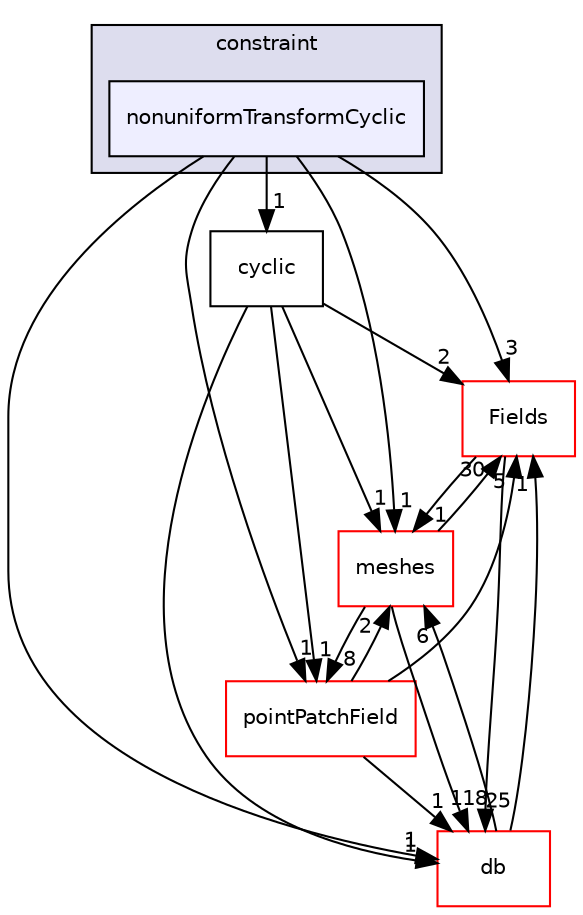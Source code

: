 digraph "src/OpenFOAM/fields/pointPatchFields/constraint/nonuniformTransformCyclic" {
  bgcolor=transparent;
  compound=true
  node [ fontsize="10", fontname="Helvetica"];
  edge [ labelfontsize="10", labelfontname="Helvetica"];
  subgraph clusterdir_c29a60990a95f573ba90840ea20f11f4 {
    graph [ bgcolor="#ddddee", pencolor="black", label="constraint" fontname="Helvetica", fontsize="10", URL="dir_c29a60990a95f573ba90840ea20f11f4.html"]
  dir_3816715bfc79467bae0a76600339fbaa [shape=box, label="nonuniformTransformCyclic", style="filled", fillcolor="#eeeeff", pencolor="black", URL="dir_3816715bfc79467bae0a76600339fbaa.html"];
  }
  dir_7d364942a13d3ce50f6681364b448a98 [shape=box label="Fields" color="red" URL="dir_7d364942a13d3ce50f6681364b448a98.html"];
  dir_4240c07897e54bf7f556ac3e98d835ef [shape=box label="cyclic" URL="dir_4240c07897e54bf7f556ac3e98d835ef.html"];
  dir_aa2423979fb45fc41c393a5db370ab21 [shape=box label="meshes" color="red" URL="dir_aa2423979fb45fc41c393a5db370ab21.html"];
  dir_63c634f7a7cfd679ac26c67fb30fc32f [shape=box label="db" color="red" URL="dir_63c634f7a7cfd679ac26c67fb30fc32f.html"];
  dir_17a9bfb76e5e1dbc9e2e32285df4aeb8 [shape=box label="pointPatchField" color="red" URL="dir_17a9bfb76e5e1dbc9e2e32285df4aeb8.html"];
  dir_7d364942a13d3ce50f6681364b448a98->dir_aa2423979fb45fc41c393a5db370ab21 [headlabel="1", labeldistance=1.5 headhref="dir_002033_002218.html"];
  dir_7d364942a13d3ce50f6681364b448a98->dir_63c634f7a7cfd679ac26c67fb30fc32f [headlabel="25", labeldistance=1.5 headhref="dir_002033_001947.html"];
  dir_4240c07897e54bf7f556ac3e98d835ef->dir_7d364942a13d3ce50f6681364b448a98 [headlabel="2", labeldistance=1.5 headhref="dir_002073_002033.html"];
  dir_4240c07897e54bf7f556ac3e98d835ef->dir_aa2423979fb45fc41c393a5db370ab21 [headlabel="1", labeldistance=1.5 headhref="dir_002073_002218.html"];
  dir_4240c07897e54bf7f556ac3e98d835ef->dir_63c634f7a7cfd679ac26c67fb30fc32f [headlabel="1", labeldistance=1.5 headhref="dir_002073_001947.html"];
  dir_4240c07897e54bf7f556ac3e98d835ef->dir_17a9bfb76e5e1dbc9e2e32285df4aeb8 [headlabel="1", labeldistance=1.5 headhref="dir_002073_002088.html"];
  dir_aa2423979fb45fc41c393a5db370ab21->dir_7d364942a13d3ce50f6681364b448a98 [headlabel="30", labeldistance=1.5 headhref="dir_002218_002033.html"];
  dir_aa2423979fb45fc41c393a5db370ab21->dir_63c634f7a7cfd679ac26c67fb30fc32f [headlabel="118", labeldistance=1.5 headhref="dir_002218_001947.html"];
  dir_aa2423979fb45fc41c393a5db370ab21->dir_17a9bfb76e5e1dbc9e2e32285df4aeb8 [headlabel="8", labeldistance=1.5 headhref="dir_002218_002088.html"];
  dir_63c634f7a7cfd679ac26c67fb30fc32f->dir_7d364942a13d3ce50f6681364b448a98 [headlabel="1", labeldistance=1.5 headhref="dir_001947_002033.html"];
  dir_63c634f7a7cfd679ac26c67fb30fc32f->dir_aa2423979fb45fc41c393a5db370ab21 [headlabel="6", labeldistance=1.5 headhref="dir_001947_002218.html"];
  dir_17a9bfb76e5e1dbc9e2e32285df4aeb8->dir_7d364942a13d3ce50f6681364b448a98 [headlabel="5", labeldistance=1.5 headhref="dir_002088_002033.html"];
  dir_17a9bfb76e5e1dbc9e2e32285df4aeb8->dir_aa2423979fb45fc41c393a5db370ab21 [headlabel="2", labeldistance=1.5 headhref="dir_002088_002218.html"];
  dir_17a9bfb76e5e1dbc9e2e32285df4aeb8->dir_63c634f7a7cfd679ac26c67fb30fc32f [headlabel="1", labeldistance=1.5 headhref="dir_002088_001947.html"];
  dir_3816715bfc79467bae0a76600339fbaa->dir_7d364942a13d3ce50f6681364b448a98 [headlabel="3", labeldistance=1.5 headhref="dir_002076_002033.html"];
  dir_3816715bfc79467bae0a76600339fbaa->dir_4240c07897e54bf7f556ac3e98d835ef [headlabel="1", labeldistance=1.5 headhref="dir_002076_002073.html"];
  dir_3816715bfc79467bae0a76600339fbaa->dir_aa2423979fb45fc41c393a5db370ab21 [headlabel="1", labeldistance=1.5 headhref="dir_002076_002218.html"];
  dir_3816715bfc79467bae0a76600339fbaa->dir_63c634f7a7cfd679ac26c67fb30fc32f [headlabel="1", labeldistance=1.5 headhref="dir_002076_001947.html"];
  dir_3816715bfc79467bae0a76600339fbaa->dir_17a9bfb76e5e1dbc9e2e32285df4aeb8 [headlabel="1", labeldistance=1.5 headhref="dir_002076_002088.html"];
}
